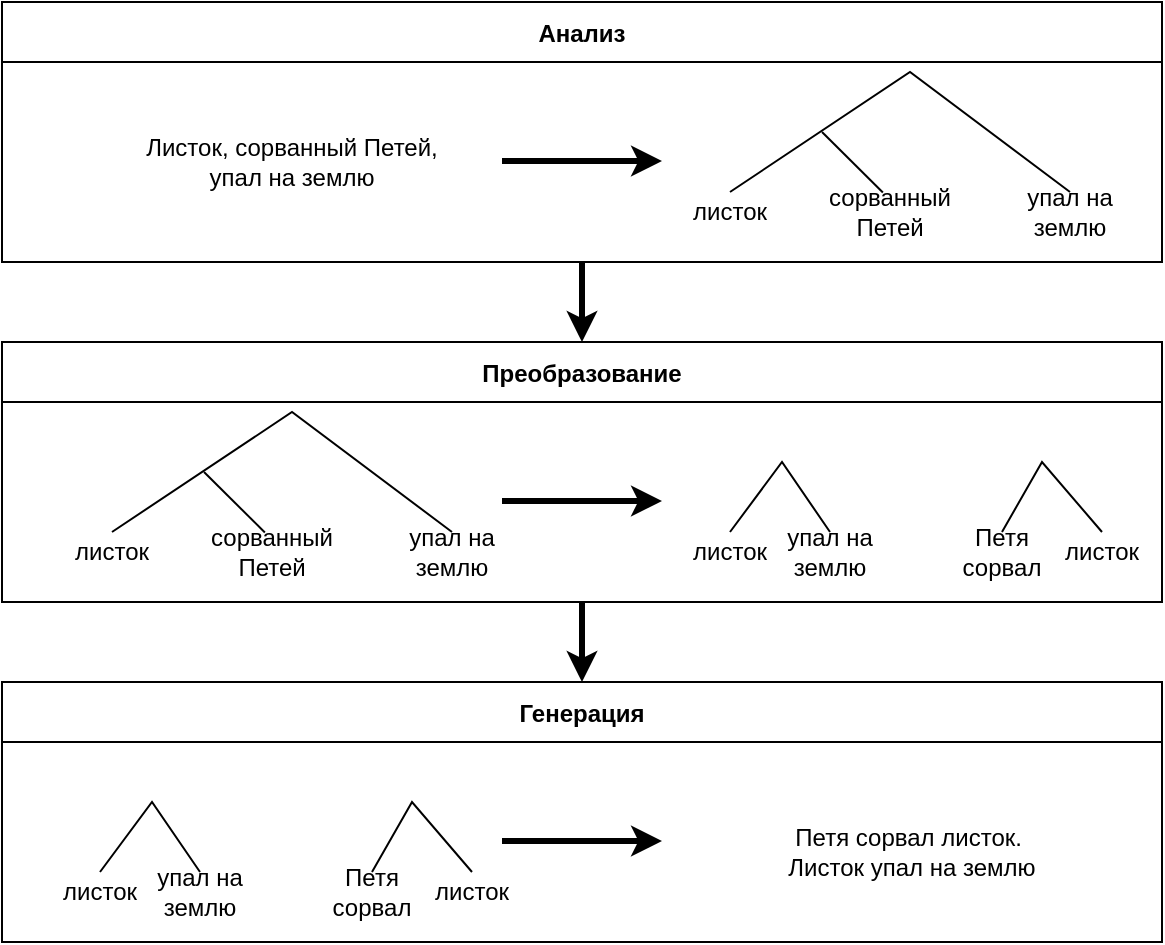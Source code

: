 <mxfile version="13.9.9" type="device"><diagram id="FpPDAL1k0XKqY8c-RdO7" name="Страница 1"><mxGraphModel dx="952" dy="644" grid="1" gridSize="10" guides="1" tooltips="1" connect="1" arrows="1" fold="1" page="1" pageScale="1" pageWidth="827" pageHeight="1169" math="0" shadow="0"><root><mxCell id="0"/><mxCell id="1" parent="0"/><mxCell id="qhViK25cxTyLb70l5D2O-10" value="Анализ" style="swimlane;startSize=30;" parent="1" vertex="1"><mxGeometry x="124" y="320" width="580" height="130" as="geometry"><mxRectangle x="314" y="400" width="90" height="23" as="alternateBounds"/></mxGeometry></mxCell><mxCell id="qhViK25cxTyLb70l5D2O-12" value="Листок, сорванный Петей, &lt;br&gt;упал на землю" style="text;html=1;strokeColor=none;fillColor=none;align=center;verticalAlign=middle;whiteSpace=wrap;rounded=0;" parent="qhViK25cxTyLb70l5D2O-10" vertex="1"><mxGeometry x="70" y="70" width="150" height="20" as="geometry"/></mxCell><mxCell id="qhViK25cxTyLb70l5D2O-13" value="листок" style="text;html=1;strokeColor=none;fillColor=none;align=center;verticalAlign=middle;whiteSpace=wrap;rounded=0;" parent="qhViK25cxTyLb70l5D2O-10" vertex="1"><mxGeometry x="344" y="95" width="40" height="20" as="geometry"/></mxCell><mxCell id="qhViK25cxTyLb70l5D2O-14" value="сорванный Петей" style="text;html=1;strokeColor=none;fillColor=none;align=center;verticalAlign=middle;whiteSpace=wrap;rounded=0;" parent="qhViK25cxTyLb70l5D2O-10" vertex="1"><mxGeometry x="424" y="95" width="40" height="20" as="geometry"/></mxCell><mxCell id="qhViK25cxTyLb70l5D2O-15" value="упал на землю" style="text;html=1;strokeColor=none;fillColor=none;align=center;verticalAlign=middle;whiteSpace=wrap;rounded=0;" parent="qhViK25cxTyLb70l5D2O-10" vertex="1"><mxGeometry x="504" y="95" width="60" height="20" as="geometry"/></mxCell><mxCell id="qhViK25cxTyLb70l5D2O-16" value="" style="endArrow=classic;html=1;endSize=6;strokeWidth=3;" parent="qhViK25cxTyLb70l5D2O-10" edge="1"><mxGeometry width="50" height="50" relative="1" as="geometry"><mxPoint x="250" y="79.5" as="sourcePoint"/><mxPoint x="330" y="79.5" as="targetPoint"/></mxGeometry></mxCell><mxCell id="qhViK25cxTyLb70l5D2O-17" value="" style="endArrow=none;html=1;exitX=0.5;exitY=0;exitDx=0;exitDy=0;entryX=0.5;entryY=0;entryDx=0;entryDy=0;rounded=0;" parent="qhViK25cxTyLb70l5D2O-10" source="qhViK25cxTyLb70l5D2O-13" edge="1"><mxGeometry width="50" height="50" relative="1" as="geometry"><mxPoint x="214" y="205" as="sourcePoint"/><mxPoint x="534" y="95" as="targetPoint"/><Array as="points"><mxPoint x="454" y="35"/></Array></mxGeometry></mxCell><mxCell id="qhViK25cxTyLb70l5D2O-18" value="" style="endArrow=none;html=1;entryX=0.411;entryY=0.012;entryDx=0;entryDy=0;entryPerimeter=0;" parent="qhViK25cxTyLb70l5D2O-10" target="qhViK25cxTyLb70l5D2O-14" edge="1"><mxGeometry width="50" height="50" relative="1" as="geometry"><mxPoint x="410" y="65" as="sourcePoint"/><mxPoint x="264" y="155" as="targetPoint"/></mxGeometry></mxCell><mxCell id="qhViK25cxTyLb70l5D2O-20" value="Преобразование" style="swimlane;startSize=30;" parent="1" vertex="1"><mxGeometry x="124" y="490" width="580" height="130" as="geometry"><mxRectangle x="314" y="400" width="90" height="23" as="alternateBounds"/></mxGeometry></mxCell><mxCell id="qhViK25cxTyLb70l5D2O-25" value="" style="endArrow=classic;html=1;endSize=6;strokeWidth=3;" parent="qhViK25cxTyLb70l5D2O-20" edge="1"><mxGeometry width="50" height="50" relative="1" as="geometry"><mxPoint x="250" y="79.5" as="sourcePoint"/><mxPoint x="330" y="79.5" as="targetPoint"/></mxGeometry></mxCell><mxCell id="qhViK25cxTyLb70l5D2O-33" value="листок" style="text;html=1;strokeColor=none;fillColor=none;align=center;verticalAlign=middle;whiteSpace=wrap;rounded=0;" parent="qhViK25cxTyLb70l5D2O-20" vertex="1"><mxGeometry x="35" y="95" width="40" height="20" as="geometry"/></mxCell><mxCell id="qhViK25cxTyLb70l5D2O-34" value="сорванный Петей" style="text;html=1;strokeColor=none;fillColor=none;align=center;verticalAlign=middle;whiteSpace=wrap;rounded=0;" parent="qhViK25cxTyLb70l5D2O-20" vertex="1"><mxGeometry x="115" y="95" width="40" height="20" as="geometry"/></mxCell><mxCell id="qhViK25cxTyLb70l5D2O-35" value="упал на землю" style="text;html=1;strokeColor=none;fillColor=none;align=center;verticalAlign=middle;whiteSpace=wrap;rounded=0;" parent="qhViK25cxTyLb70l5D2O-20" vertex="1"><mxGeometry x="195" y="95" width="60" height="20" as="geometry"/></mxCell><mxCell id="qhViK25cxTyLb70l5D2O-36" value="" style="endArrow=none;html=1;exitX=0.5;exitY=0;exitDx=0;exitDy=0;entryX=0.5;entryY=0;entryDx=0;entryDy=0;rounded=0;" parent="qhViK25cxTyLb70l5D2O-20" source="qhViK25cxTyLb70l5D2O-33" edge="1"><mxGeometry width="50" height="50" relative="1" as="geometry"><mxPoint x="-165" y="-415" as="sourcePoint"/><mxPoint x="225" y="95" as="targetPoint"/><Array as="points"><mxPoint x="145" y="35"/></Array></mxGeometry></mxCell><mxCell id="qhViK25cxTyLb70l5D2O-37" value="" style="endArrow=none;html=1;entryX=0.411;entryY=0.012;entryDx=0;entryDy=0;entryPerimeter=0;" parent="qhViK25cxTyLb70l5D2O-20" target="qhViK25cxTyLb70l5D2O-34" edge="1"><mxGeometry width="50" height="50" relative="1" as="geometry"><mxPoint x="101" y="65" as="sourcePoint"/><mxPoint x="-115" y="-465" as="targetPoint"/></mxGeometry></mxCell><mxCell id="qhViK25cxTyLb70l5D2O-29" value="Петя сорвал" style="text;html=1;strokeColor=none;fillColor=none;align=center;verticalAlign=middle;whiteSpace=wrap;rounded=0;" parent="qhViK25cxTyLb70l5D2O-20" vertex="1"><mxGeometry x="480" y="95" width="40" height="20" as="geometry"/></mxCell><mxCell id="qhViK25cxTyLb70l5D2O-30" value="упал на землю" style="text;html=1;strokeColor=none;fillColor=none;align=center;verticalAlign=middle;whiteSpace=wrap;rounded=0;" parent="qhViK25cxTyLb70l5D2O-20" vertex="1"><mxGeometry x="384" y="95" width="60" height="20" as="geometry"/></mxCell><mxCell id="qhViK25cxTyLb70l5D2O-28" value="листок" style="text;html=1;strokeColor=none;fillColor=none;align=center;verticalAlign=middle;whiteSpace=wrap;rounded=0;" parent="qhViK25cxTyLb70l5D2O-20" vertex="1"><mxGeometry x="344" y="95" width="40" height="20" as="geometry"/></mxCell><mxCell id="qhViK25cxTyLb70l5D2O-40" value="листок" style="text;html=1;strokeColor=none;fillColor=none;align=center;verticalAlign=middle;whiteSpace=wrap;rounded=0;" parent="qhViK25cxTyLb70l5D2O-20" vertex="1"><mxGeometry x="530" y="95" width="40" height="20" as="geometry"/></mxCell><mxCell id="qhViK25cxTyLb70l5D2O-41" value="" style="endArrow=none;html=1;exitX=0.5;exitY=0;exitDx=0;exitDy=0;entryX=0.5;entryY=0;entryDx=0;entryDy=0;rounded=0;" parent="qhViK25cxTyLb70l5D2O-20" source="qhViK25cxTyLb70l5D2O-28" target="qhViK25cxTyLb70l5D2O-30" edge="1"><mxGeometry width="50" height="50" relative="1" as="geometry"><mxPoint x="374" y="-65" as="sourcePoint"/><mxPoint x="544" y="-65" as="targetPoint"/><Array as="points"><mxPoint x="390" y="60"/></Array></mxGeometry></mxCell><mxCell id="qhViK25cxTyLb70l5D2O-44" value="" style="endArrow=none;html=1;exitX=0.5;exitY=0;exitDx=0;exitDy=0;entryX=0.5;entryY=0;entryDx=0;entryDy=0;rounded=0;" parent="qhViK25cxTyLb70l5D2O-20" source="qhViK25cxTyLb70l5D2O-40" target="qhViK25cxTyLb70l5D2O-29" edge="1"><mxGeometry width="50" height="50" relative="1" as="geometry"><mxPoint x="374" y="105" as="sourcePoint"/><mxPoint x="424" y="105" as="targetPoint"/><Array as="points"><mxPoint x="520" y="60"/></Array></mxGeometry></mxCell><mxCell id="qhViK25cxTyLb70l5D2O-46" value="" style="endArrow=classic;html=1;endSize=6;strokeWidth=3;exitX=0.5;exitY=1;exitDx=0;exitDy=0;entryX=0.5;entryY=0;entryDx=0;entryDy=0;" parent="1" source="qhViK25cxTyLb70l5D2O-10" target="qhViK25cxTyLb70l5D2O-20" edge="1"><mxGeometry width="50" height="50" relative="1" as="geometry"><mxPoint x="384" y="579.5" as="sourcePoint"/><mxPoint x="464" y="579.5" as="targetPoint"/></mxGeometry></mxCell><mxCell id="qhViK25cxTyLb70l5D2O-47" value="Генерация" style="swimlane;startSize=30;" parent="1" vertex="1"><mxGeometry x="124" y="660" width="580" height="130" as="geometry"><mxRectangle x="314" y="400" width="90" height="23" as="alternateBounds"/></mxGeometry></mxCell><mxCell id="qhViK25cxTyLb70l5D2O-48" value="" style="endArrow=classic;html=1;endSize=6;strokeWidth=3;" parent="qhViK25cxTyLb70l5D2O-47" edge="1"><mxGeometry width="50" height="50" relative="1" as="geometry"><mxPoint x="250" y="79.5" as="sourcePoint"/><mxPoint x="330" y="79.5" as="targetPoint"/></mxGeometry></mxCell><mxCell id="qhViK25cxTyLb70l5D2O-61" value="Петя сорвал" style="text;html=1;strokeColor=none;fillColor=none;align=center;verticalAlign=middle;whiteSpace=wrap;rounded=0;" parent="qhViK25cxTyLb70l5D2O-47" vertex="1"><mxGeometry x="165" y="95" width="40" height="20" as="geometry"/></mxCell><mxCell id="qhViK25cxTyLb70l5D2O-62" value="упал на землю" style="text;html=1;strokeColor=none;fillColor=none;align=center;verticalAlign=middle;whiteSpace=wrap;rounded=0;" parent="qhViK25cxTyLb70l5D2O-47" vertex="1"><mxGeometry x="69" y="95" width="60" height="20" as="geometry"/></mxCell><mxCell id="qhViK25cxTyLb70l5D2O-63" value="листок" style="text;html=1;strokeColor=none;fillColor=none;align=center;verticalAlign=middle;whiteSpace=wrap;rounded=0;" parent="qhViK25cxTyLb70l5D2O-47" vertex="1"><mxGeometry x="29" y="95" width="40" height="20" as="geometry"/></mxCell><mxCell id="qhViK25cxTyLb70l5D2O-64" value="листок" style="text;html=1;strokeColor=none;fillColor=none;align=center;verticalAlign=middle;whiteSpace=wrap;rounded=0;" parent="qhViK25cxTyLb70l5D2O-47" vertex="1"><mxGeometry x="215" y="95" width="40" height="20" as="geometry"/></mxCell><mxCell id="qhViK25cxTyLb70l5D2O-65" value="" style="endArrow=none;html=1;exitX=0.5;exitY=0;exitDx=0;exitDy=0;entryX=0.5;entryY=0;entryDx=0;entryDy=0;rounded=0;" parent="qhViK25cxTyLb70l5D2O-47" source="qhViK25cxTyLb70l5D2O-63" target="qhViK25cxTyLb70l5D2O-62" edge="1"><mxGeometry width="50" height="50" relative="1" as="geometry"><mxPoint x="-11" y="-855" as="sourcePoint"/><mxPoint x="159" y="-855" as="targetPoint"/><Array as="points"><mxPoint x="75" y="60"/></Array></mxGeometry></mxCell><mxCell id="qhViK25cxTyLb70l5D2O-66" value="" style="endArrow=none;html=1;exitX=0.5;exitY=0;exitDx=0;exitDy=0;entryX=0.5;entryY=0;entryDx=0;entryDy=0;rounded=0;" parent="qhViK25cxTyLb70l5D2O-47" source="qhViK25cxTyLb70l5D2O-64" target="qhViK25cxTyLb70l5D2O-61" edge="1"><mxGeometry width="50" height="50" relative="1" as="geometry"><mxPoint x="-11" y="-685" as="sourcePoint"/><mxPoint x="39" y="-685" as="targetPoint"/><Array as="points"><mxPoint x="205" y="60"/></Array></mxGeometry></mxCell><mxCell id="qhViK25cxTyLb70l5D2O-67" value="Петя сорвал листок.&amp;nbsp;&lt;br&gt;Листок упал на землю" style="text;html=1;strokeColor=none;fillColor=none;align=center;verticalAlign=middle;whiteSpace=wrap;rounded=0;" parent="qhViK25cxTyLb70l5D2O-47" vertex="1"><mxGeometry x="380" y="75" width="150" height="20" as="geometry"/></mxCell><mxCell id="qhViK25cxTyLb70l5D2O-60" value="" style="endArrow=classic;html=1;endSize=6;strokeWidth=3;exitX=0.5;exitY=1;exitDx=0;exitDy=0;entryX=0.5;entryY=0;entryDx=0;entryDy=0;" parent="1" target="qhViK25cxTyLb70l5D2O-47" edge="1"><mxGeometry width="50" height="50" relative="1" as="geometry"><mxPoint x="414" y="620" as="sourcePoint"/><mxPoint x="464" y="749.5" as="targetPoint"/></mxGeometry></mxCell></root></mxGraphModel></diagram></mxfile>